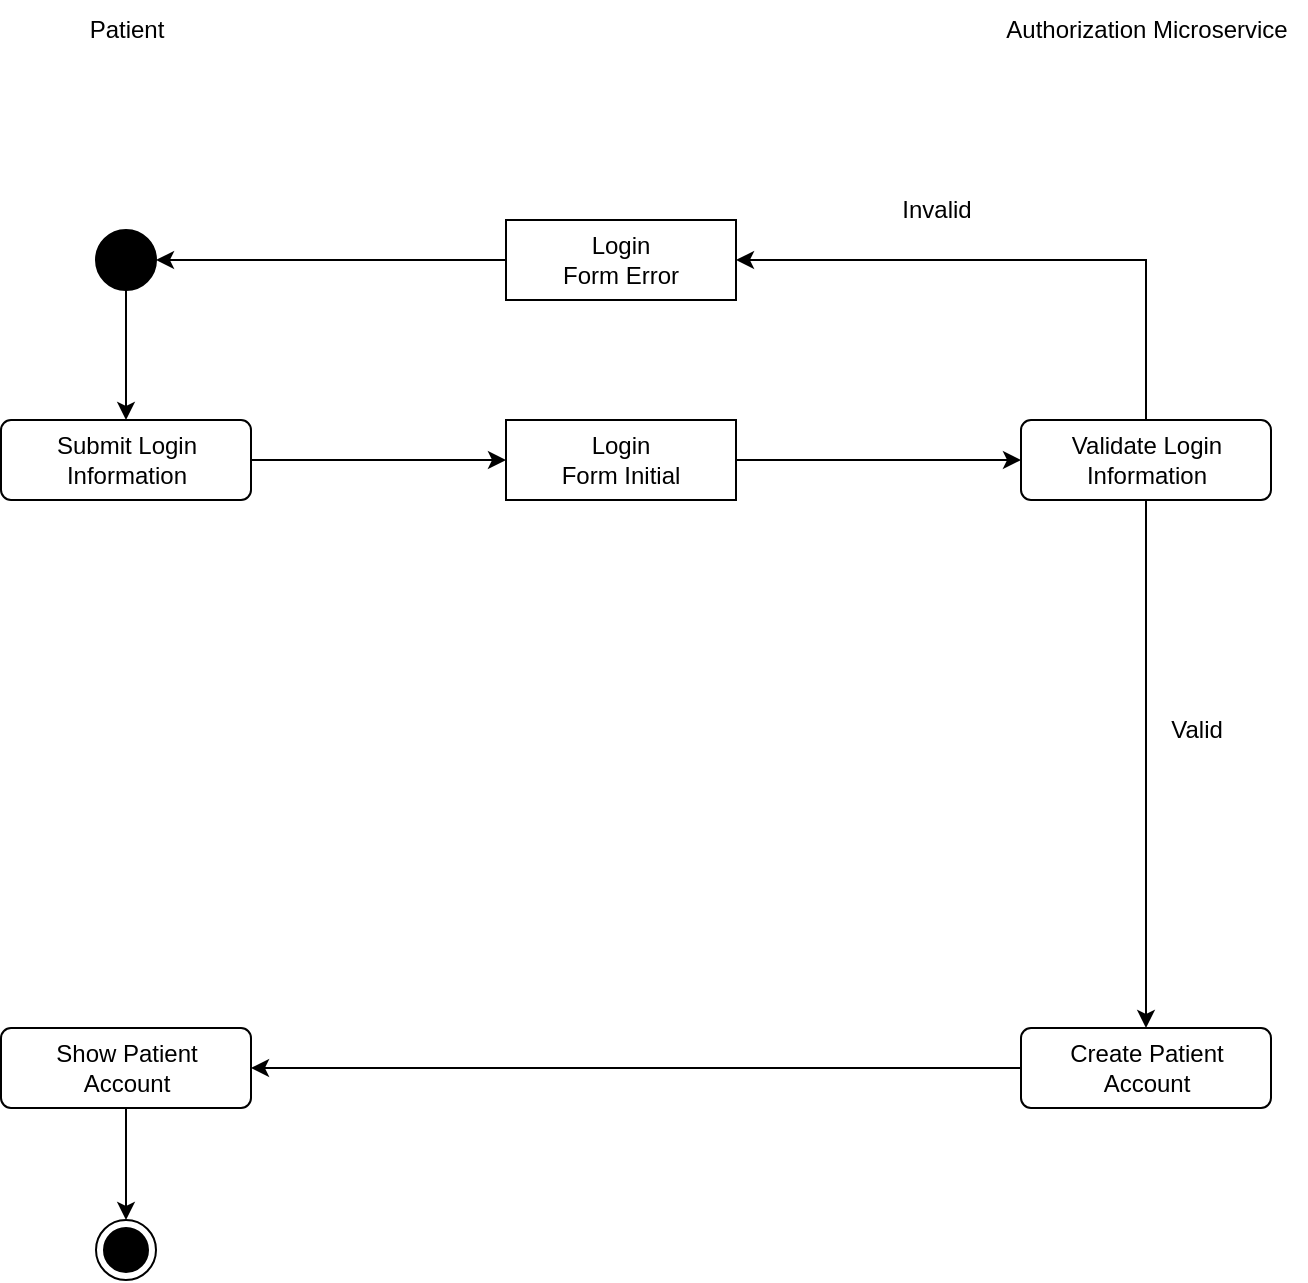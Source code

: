 <mxfile version="22.0.8" type="github">
  <diagram name="Page-1" id="qHXAmyH5HkXtZ10Te1L3">
    <mxGraphModel dx="1050" dy="710" grid="1" gridSize="10" guides="1" tooltips="1" connect="1" arrows="1" fold="1" page="1" pageScale="1" pageWidth="850" pageHeight="1100" math="0" shadow="0">
      <root>
        <mxCell id="0" />
        <mxCell id="1" parent="0" />
        <mxCell id="M_P1pvSRHB2HR1Barq1g-1" value="Patient&lt;br&gt;" style="text;html=1;align=center;verticalAlign=middle;resizable=0;points=[];autosize=1;strokeColor=none;fillColor=none;" vertex="1" parent="1">
          <mxGeometry x="100" y="30" width="60" height="30" as="geometry" />
        </mxCell>
        <mxCell id="M_P1pvSRHB2HR1Barq1g-2" value="Authorization Microservice" style="text;html=1;align=center;verticalAlign=middle;resizable=0;points=[];autosize=1;strokeColor=none;fillColor=none;" vertex="1" parent="1">
          <mxGeometry x="560" y="30" width="160" height="30" as="geometry" />
        </mxCell>
        <mxCell id="M_P1pvSRHB2HR1Barq1g-3" style="edgeStyle=orthogonalEdgeStyle;rounded=0;orthogonalLoop=1;jettySize=auto;html=1;entryX=0.5;entryY=0;entryDx=0;entryDy=0;" edge="1" parent="1" source="M_P1pvSRHB2HR1Barq1g-4" target="M_P1pvSRHB2HR1Barq1g-6">
          <mxGeometry relative="1" as="geometry" />
        </mxCell>
        <mxCell id="M_P1pvSRHB2HR1Barq1g-4" value="" style="ellipse;fillColor=strokeColor;html=1;" vertex="1" parent="1">
          <mxGeometry x="115" y="145" width="30" height="30" as="geometry" />
        </mxCell>
        <mxCell id="M_P1pvSRHB2HR1Barq1g-5" style="edgeStyle=orthogonalEdgeStyle;rounded=0;orthogonalLoop=1;jettySize=auto;html=1;entryX=0;entryY=0.5;entryDx=0;entryDy=0;" edge="1" parent="1" source="M_P1pvSRHB2HR1Barq1g-16" target="M_P1pvSRHB2HR1Barq1g-9">
          <mxGeometry relative="1" as="geometry" />
        </mxCell>
        <mxCell id="M_P1pvSRHB2HR1Barq1g-6" value="Submit Login&lt;br&gt;Information" style="html=1;align=center;verticalAlign=middle;rounded=1;absoluteArcSize=1;arcSize=10;dashed=0;whiteSpace=wrap;" vertex="1" parent="1">
          <mxGeometry x="67.5" y="240" width="125" height="40" as="geometry" />
        </mxCell>
        <mxCell id="M_P1pvSRHB2HR1Barq1g-7" style="edgeStyle=orthogonalEdgeStyle;rounded=0;orthogonalLoop=1;jettySize=auto;html=1;entryX=0.5;entryY=0;entryDx=0;entryDy=0;" edge="1" parent="1" source="M_P1pvSRHB2HR1Barq1g-9" target="M_P1pvSRHB2HR1Barq1g-11">
          <mxGeometry relative="1" as="geometry" />
        </mxCell>
        <mxCell id="M_P1pvSRHB2HR1Barq1g-8" style="edgeStyle=orthogonalEdgeStyle;rounded=0;orthogonalLoop=1;jettySize=auto;html=1;exitX=0.5;exitY=0;exitDx=0;exitDy=0;entryX=1;entryY=0.5;entryDx=0;entryDy=0;" edge="1" parent="1" source="M_P1pvSRHB2HR1Barq1g-9" target="M_P1pvSRHB2HR1Barq1g-18">
          <mxGeometry relative="1" as="geometry" />
        </mxCell>
        <mxCell id="M_P1pvSRHB2HR1Barq1g-9" value="Validate Login&lt;br&gt;Information" style="html=1;align=center;verticalAlign=middle;rounded=1;absoluteArcSize=1;arcSize=10;dashed=0;whiteSpace=wrap;" vertex="1" parent="1">
          <mxGeometry x="577.5" y="240" width="125" height="40" as="geometry" />
        </mxCell>
        <mxCell id="M_P1pvSRHB2HR1Barq1g-10" style="edgeStyle=orthogonalEdgeStyle;rounded=0;orthogonalLoop=1;jettySize=auto;html=1;entryX=1;entryY=0.5;entryDx=0;entryDy=0;" edge="1" parent="1" source="M_P1pvSRHB2HR1Barq1g-11" target="M_P1pvSRHB2HR1Barq1g-14">
          <mxGeometry relative="1" as="geometry" />
        </mxCell>
        <mxCell id="M_P1pvSRHB2HR1Barq1g-11" value="Create Patient&lt;br&gt;Account" style="html=1;align=center;verticalAlign=middle;rounded=1;absoluteArcSize=1;arcSize=10;dashed=0;whiteSpace=wrap;" vertex="1" parent="1">
          <mxGeometry x="577.5" y="544" width="125" height="40" as="geometry" />
        </mxCell>
        <mxCell id="M_P1pvSRHB2HR1Barq1g-12" value="Valid" style="text;html=1;align=center;verticalAlign=middle;resizable=0;points=[];autosize=1;strokeColor=none;fillColor=none;" vertex="1" parent="1">
          <mxGeometry x="640" y="380" width="50" height="30" as="geometry" />
        </mxCell>
        <mxCell id="M_P1pvSRHB2HR1Barq1g-13" style="edgeStyle=orthogonalEdgeStyle;rounded=0;orthogonalLoop=1;jettySize=auto;html=1;entryX=0.5;entryY=0;entryDx=0;entryDy=0;" edge="1" parent="1" source="M_P1pvSRHB2HR1Barq1g-14" target="M_P1pvSRHB2HR1Barq1g-20">
          <mxGeometry relative="1" as="geometry" />
        </mxCell>
        <mxCell id="M_P1pvSRHB2HR1Barq1g-14" value="Show Patient&lt;br&gt;Account" style="html=1;align=center;verticalAlign=middle;rounded=1;absoluteArcSize=1;arcSize=10;dashed=0;whiteSpace=wrap;" vertex="1" parent="1">
          <mxGeometry x="67.5" y="544" width="125" height="40" as="geometry" />
        </mxCell>
        <mxCell id="M_P1pvSRHB2HR1Barq1g-15" value="" style="edgeStyle=orthogonalEdgeStyle;rounded=0;orthogonalLoop=1;jettySize=auto;html=1;entryX=0;entryY=0.5;entryDx=0;entryDy=0;" edge="1" parent="1" source="M_P1pvSRHB2HR1Barq1g-6" target="M_P1pvSRHB2HR1Barq1g-16">
          <mxGeometry relative="1" as="geometry">
            <mxPoint x="193" y="260" as="sourcePoint" />
            <mxPoint x="578" y="460" as="targetPoint" />
          </mxGeometry>
        </mxCell>
        <mxCell id="M_P1pvSRHB2HR1Barq1g-16" value="Login&lt;br&gt;Form Initial" style="html=1;align=center;verticalAlign=middle;rounded=0;absoluteArcSize=1;arcSize=10;dashed=0;whiteSpace=wrap;" vertex="1" parent="1">
          <mxGeometry x="320" y="240" width="115" height="40" as="geometry" />
        </mxCell>
        <mxCell id="M_P1pvSRHB2HR1Barq1g-17" style="edgeStyle=orthogonalEdgeStyle;rounded=0;orthogonalLoop=1;jettySize=auto;html=1;entryX=1;entryY=0.5;entryDx=0;entryDy=0;" edge="1" parent="1" source="M_P1pvSRHB2HR1Barq1g-18" target="M_P1pvSRHB2HR1Barq1g-4">
          <mxGeometry relative="1" as="geometry" />
        </mxCell>
        <mxCell id="M_P1pvSRHB2HR1Barq1g-18" value="Login&lt;br&gt;Form Error" style="html=1;align=center;verticalAlign=middle;rounded=0;absoluteArcSize=1;arcSize=10;dashed=0;whiteSpace=wrap;" vertex="1" parent="1">
          <mxGeometry x="320" y="140" width="115" height="40" as="geometry" />
        </mxCell>
        <mxCell id="M_P1pvSRHB2HR1Barq1g-19" value="Invalid" style="text;html=1;align=center;verticalAlign=middle;resizable=0;points=[];autosize=1;strokeColor=none;fillColor=none;" vertex="1" parent="1">
          <mxGeometry x="505" y="120" width="60" height="30" as="geometry" />
        </mxCell>
        <mxCell id="M_P1pvSRHB2HR1Barq1g-20" value="" style="ellipse;html=1;shape=endState;fillColor=strokeColor;" vertex="1" parent="1">
          <mxGeometry x="115" y="640" width="30" height="30" as="geometry" />
        </mxCell>
      </root>
    </mxGraphModel>
  </diagram>
</mxfile>
